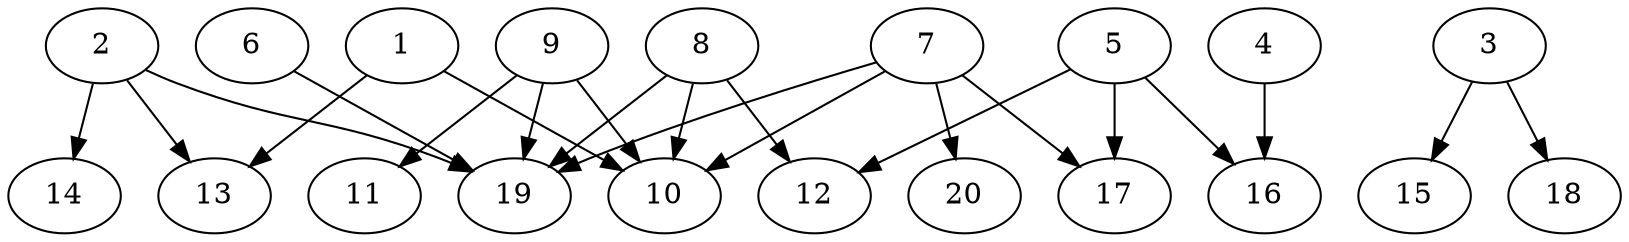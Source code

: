 // DAG automatically generated by daggen at Thu Oct  3 13:58:43 2019
// ./daggen --dot -n 20 --ccr 0.4 --fat 0.9 --regular 0.5 --density 0.5 --mindata 5242880 --maxdata 52428800 
digraph G {
  1 [size="64796160", alpha="0.03", expect_size="25918464"] 
  1 -> 10 [size ="25918464"]
  1 -> 13 [size ="25918464"]
  2 [size="72765440", alpha="0.17", expect_size="29106176"] 
  2 -> 13 [size ="29106176"]
  2 -> 14 [size ="29106176"]
  2 -> 19 [size ="29106176"]
  3 [size="38320640", alpha="0.02", expect_size="15328256"] 
  3 -> 15 [size ="15328256"]
  3 -> 18 [size ="15328256"]
  4 [size="13570560", alpha="0.01", expect_size="5428224"] 
  4 -> 16 [size ="5428224"]
  5 [size="68001280", alpha="0.02", expect_size="27200512"] 
  5 -> 12 [size ="27200512"]
  5 -> 16 [size ="27200512"]
  5 -> 17 [size ="27200512"]
  6 [size="51560960", alpha="0.08", expect_size="20624384"] 
  6 -> 19 [size ="20624384"]
  7 [size="20979200", alpha="0.09", expect_size="8391680"] 
  7 -> 10 [size ="8391680"]
  7 -> 17 [size ="8391680"]
  7 -> 19 [size ="8391680"]
  7 -> 20 [size ="8391680"]
  8 [size="98920960", alpha="0.06", expect_size="39568384"] 
  8 -> 10 [size ="39568384"]
  8 -> 12 [size ="39568384"]
  8 -> 19 [size ="39568384"]
  9 [size="81587200", alpha="0.08", expect_size="32634880"] 
  9 -> 10 [size ="32634880"]
  9 -> 11 [size ="32634880"]
  9 -> 19 [size ="32634880"]
  10 [size="81338880", alpha="0.10", expect_size="32535552"] 
  11 [size="61992960", alpha="0.03", expect_size="24797184"] 
  12 [size="82624000", alpha="0.10", expect_size="33049600"] 
  13 [size="64030720", alpha="0.14", expect_size="25612288"] 
  14 [size="78714880", alpha="0.02", expect_size="31485952"] 
  15 [size="86960640", alpha="0.02", expect_size="34784256"] 
  16 [size="98347520", alpha="0.19", expect_size="39339008"] 
  17 [size="24888320", alpha="0.20", expect_size="9955328"] 
  18 [size="75415040", alpha="0.16", expect_size="30166016"] 
  19 [size="112104960", alpha="0.03", expect_size="44841984"] 
  20 [size="38384640", alpha="0.11", expect_size="15353856"] 
}
